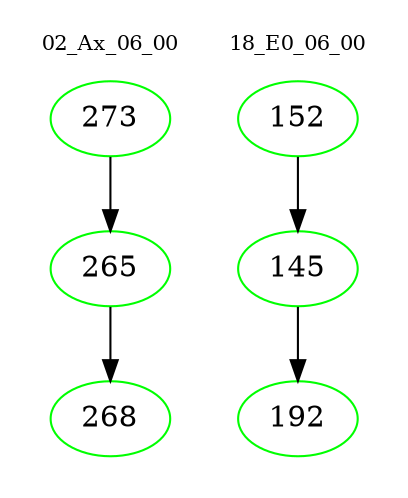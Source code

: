 digraph{
subgraph cluster_0 {
color = white
label = "02_Ax_06_00";
fontsize=10;
T0_273 [label="273", color="green"]
T0_273 -> T0_265 [color="black"]
T0_265 [label="265", color="green"]
T0_265 -> T0_268 [color="black"]
T0_268 [label="268", color="green"]
}
subgraph cluster_1 {
color = white
label = "18_E0_06_00";
fontsize=10;
T1_152 [label="152", color="green"]
T1_152 -> T1_145 [color="black"]
T1_145 [label="145", color="green"]
T1_145 -> T1_192 [color="black"]
T1_192 [label="192", color="green"]
}
}
